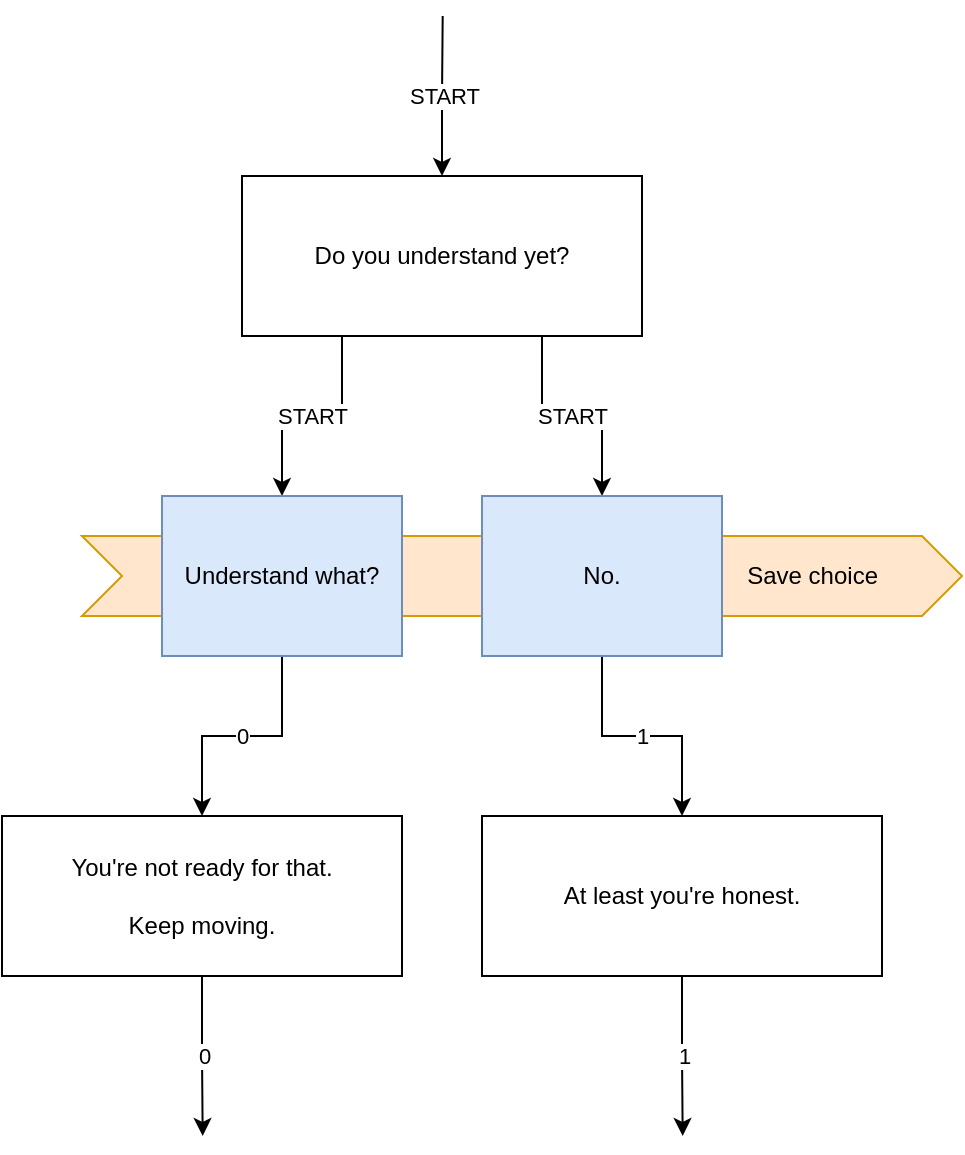 <mxfile version="20.8.16" type="device"><diagram name="Page-1" id="lJUq4n3u4m9NGW4-uNc5"><mxGraphModel dx="1050" dy="787" grid="1" gridSize="10" guides="1" tooltips="1" connect="1" arrows="1" fold="1" page="1" pageScale="1" pageWidth="800" pageHeight="1000" math="0" shadow="0"><root><mxCell id="0"/><mxCell id="1" parent="0"/><mxCell id="2HAYXAVeRzmZYzUxYpSl-13" value="&lt;blockquote style=&quot;margin: 0 0 0 40px; border: none; padding: 0px;&quot;&gt;&lt;blockquote style=&quot;margin: 0 0 0 40px; border: none; padding: 0px;&quot;&gt;&lt;blockquote style=&quot;margin: 0 0 0 40px; border: none; padding: 0px;&quot;&gt;Save choice&lt;/blockquote&gt;&lt;/blockquote&gt;&lt;/blockquote&gt;" style="shape=step;perimeter=stepPerimeter;whiteSpace=wrap;html=1;fixedSize=1;fillColor=#ffe6cc;strokeColor=#d79b00;align=right;spacingRight=40;" parent="1" vertex="1"><mxGeometry x="80" y="300" width="440" height="40" as="geometry"/></mxCell><mxCell id="2HAYXAVeRzmZYzUxYpSl-6" value="START" style="edgeStyle=orthogonalEdgeStyle;rounded=0;orthogonalLoop=1;jettySize=auto;html=1;exitX=0.25;exitY=1;exitDx=0;exitDy=0;entryX=0.5;entryY=0;entryDx=0;entryDy=0;" parent="1" source="2HAYXAVeRzmZYzUxYpSl-1" target="2HAYXAVeRzmZYzUxYpSl-2" edge="1"><mxGeometry relative="1" as="geometry"/></mxCell><mxCell id="2HAYXAVeRzmZYzUxYpSl-8" value="START" style="edgeStyle=orthogonalEdgeStyle;rounded=0;orthogonalLoop=1;jettySize=auto;html=1;exitX=0.75;exitY=1;exitDx=0;exitDy=0;entryX=0.5;entryY=0;entryDx=0;entryDy=0;" parent="1" source="2HAYXAVeRzmZYzUxYpSl-1" target="2HAYXAVeRzmZYzUxYpSl-3" edge="1"><mxGeometry relative="1" as="geometry"/></mxCell><mxCell id="2HAYXAVeRzmZYzUxYpSl-14" value="START" style="edgeStyle=orthogonalEdgeStyle;rounded=0;orthogonalLoop=1;jettySize=auto;html=1;exitX=0.5;exitY=0;exitDx=0;exitDy=0;startArrow=classic;startFill=1;endArrow=none;endFill=0;" parent="1" source="2HAYXAVeRzmZYzUxYpSl-1" edge="1"><mxGeometry relative="1" as="geometry"><mxPoint x="260.345" y="40" as="targetPoint"/></mxGeometry></mxCell><mxCell id="2HAYXAVeRzmZYzUxYpSl-1" value="Do you understand yet?" style="rounded=0;whiteSpace=wrap;html=1;" parent="1" vertex="1"><mxGeometry x="160" y="120" width="200" height="80" as="geometry"/></mxCell><mxCell id="2HAYXAVeRzmZYzUxYpSl-9" value="0" style="edgeStyle=orthogonalEdgeStyle;rounded=0;orthogonalLoop=1;jettySize=auto;html=1;exitX=0.5;exitY=1;exitDx=0;exitDy=0;entryX=0.5;entryY=0;entryDx=0;entryDy=0;" parent="1" source="2HAYXAVeRzmZYzUxYpSl-2" target="2HAYXAVeRzmZYzUxYpSl-4" edge="1"><mxGeometry relative="1" as="geometry"/></mxCell><mxCell id="2HAYXAVeRzmZYzUxYpSl-2" value="Understand what?" style="rounded=0;whiteSpace=wrap;html=1;fillColor=#dae8fc;strokeColor=#6c8ebf;" parent="1" vertex="1"><mxGeometry x="120" y="280" width="120" height="80" as="geometry"/></mxCell><mxCell id="2HAYXAVeRzmZYzUxYpSl-10" value="1" style="edgeStyle=orthogonalEdgeStyle;rounded=0;orthogonalLoop=1;jettySize=auto;html=1;exitX=0.5;exitY=1;exitDx=0;exitDy=0;entryX=0.5;entryY=0;entryDx=0;entryDy=0;" parent="1" source="2HAYXAVeRzmZYzUxYpSl-3" target="2HAYXAVeRzmZYzUxYpSl-5" edge="1"><mxGeometry relative="1" as="geometry"/></mxCell><mxCell id="2HAYXAVeRzmZYzUxYpSl-3" value="No." style="rounded=0;whiteSpace=wrap;html=1;fillColor=#dae8fc;strokeColor=#6c8ebf;" parent="1" vertex="1"><mxGeometry x="280" y="280" width="120" height="80" as="geometry"/></mxCell><mxCell id="2HAYXAVeRzmZYzUxYpSl-11" value="0" style="edgeStyle=orthogonalEdgeStyle;rounded=0;orthogonalLoop=1;jettySize=auto;html=1;exitX=0.5;exitY=1;exitDx=0;exitDy=0;" parent="1" source="2HAYXAVeRzmZYzUxYpSl-4" edge="1"><mxGeometry relative="1" as="geometry"><mxPoint x="140.345" y="600" as="targetPoint"/></mxGeometry></mxCell><mxCell id="2HAYXAVeRzmZYzUxYpSl-4" value="You're not ready for that.&lt;br&gt;&lt;br&gt;Keep moving." style="rounded=0;whiteSpace=wrap;html=1;" parent="1" vertex="1"><mxGeometry x="40" y="440" width="200" height="80" as="geometry"/></mxCell><mxCell id="2HAYXAVeRzmZYzUxYpSl-12" value="1" style="edgeStyle=orthogonalEdgeStyle;rounded=0;orthogonalLoop=1;jettySize=auto;html=1;exitX=0.5;exitY=1;exitDx=0;exitDy=0;" parent="1" source="2HAYXAVeRzmZYzUxYpSl-5" edge="1"><mxGeometry relative="1" as="geometry"><mxPoint x="380.345" y="600" as="targetPoint"/></mxGeometry></mxCell><mxCell id="2HAYXAVeRzmZYzUxYpSl-5" value="At least you're honest." style="rounded=0;whiteSpace=wrap;html=1;" parent="1" vertex="1"><mxGeometry x="280" y="440" width="200" height="80" as="geometry"/></mxCell></root></mxGraphModel></diagram></mxfile>